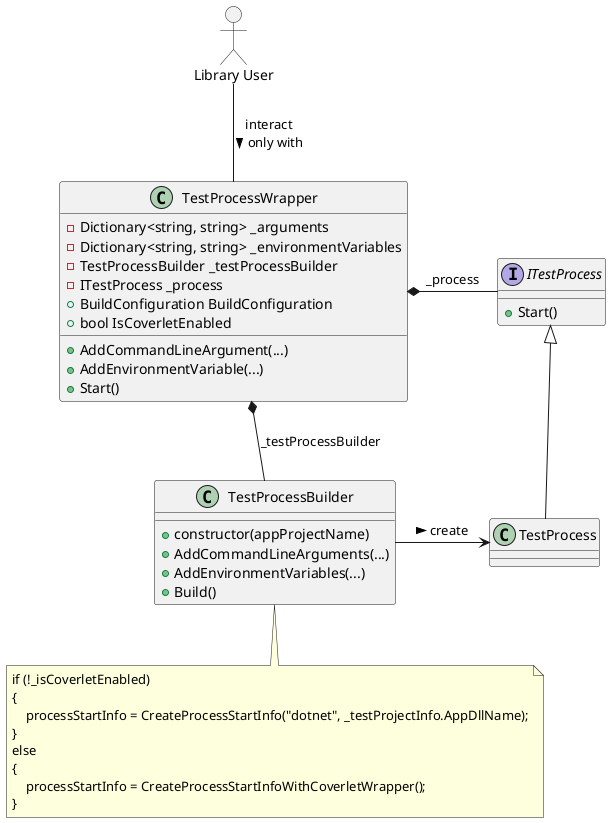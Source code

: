 @startuml
allowmixing

actor "Library User" as user

class "TestProcessWrapper" as wrapper {
  - Dictionary<string, string> _arguments
  - Dictionary<string, string> _environmentVariables
  - TestProcessBuilder _testProcessBuilder
  - ITestProcess _process
  + BuildConfiguration BuildConfiguration
  + bool IsCoverletEnabled

  + AddCommandLineArgument(...)
  + AddEnvironmentVariable(...)
  + Start()
}

user -- wrapper : interact\nonly with >

class "TestProcessBuilder" as builder {
  + constructor(appProjectName)
  + AddCommandLineArguments(...)
  + AddEnvironmentVariables(...)
  + Build()
}

wrapper *-- builder : _testProcessBuilder

interface "ITestProcess" as process_if {
  + Start()
}

wrapper *- process_if : _process

class "TestProcess" as process
process_if <|-- process

builder -> process : create >

note bottom of builder
if (!_isCoverletEnabled)
{
    processStartInfo = CreateProcessStartInfo("dotnet", _testProjectInfo.AppDllName);
}
else
{
    processStartInfo = CreateProcessStartInfoWithCoverletWrapper();
}
end note
@enduml